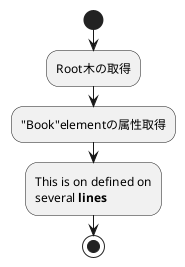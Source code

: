 @startuml
start
:Root木の取得;
:"Book"elementの属性取得;

:This is on defined on
several **lines**;
stop
@enduml
